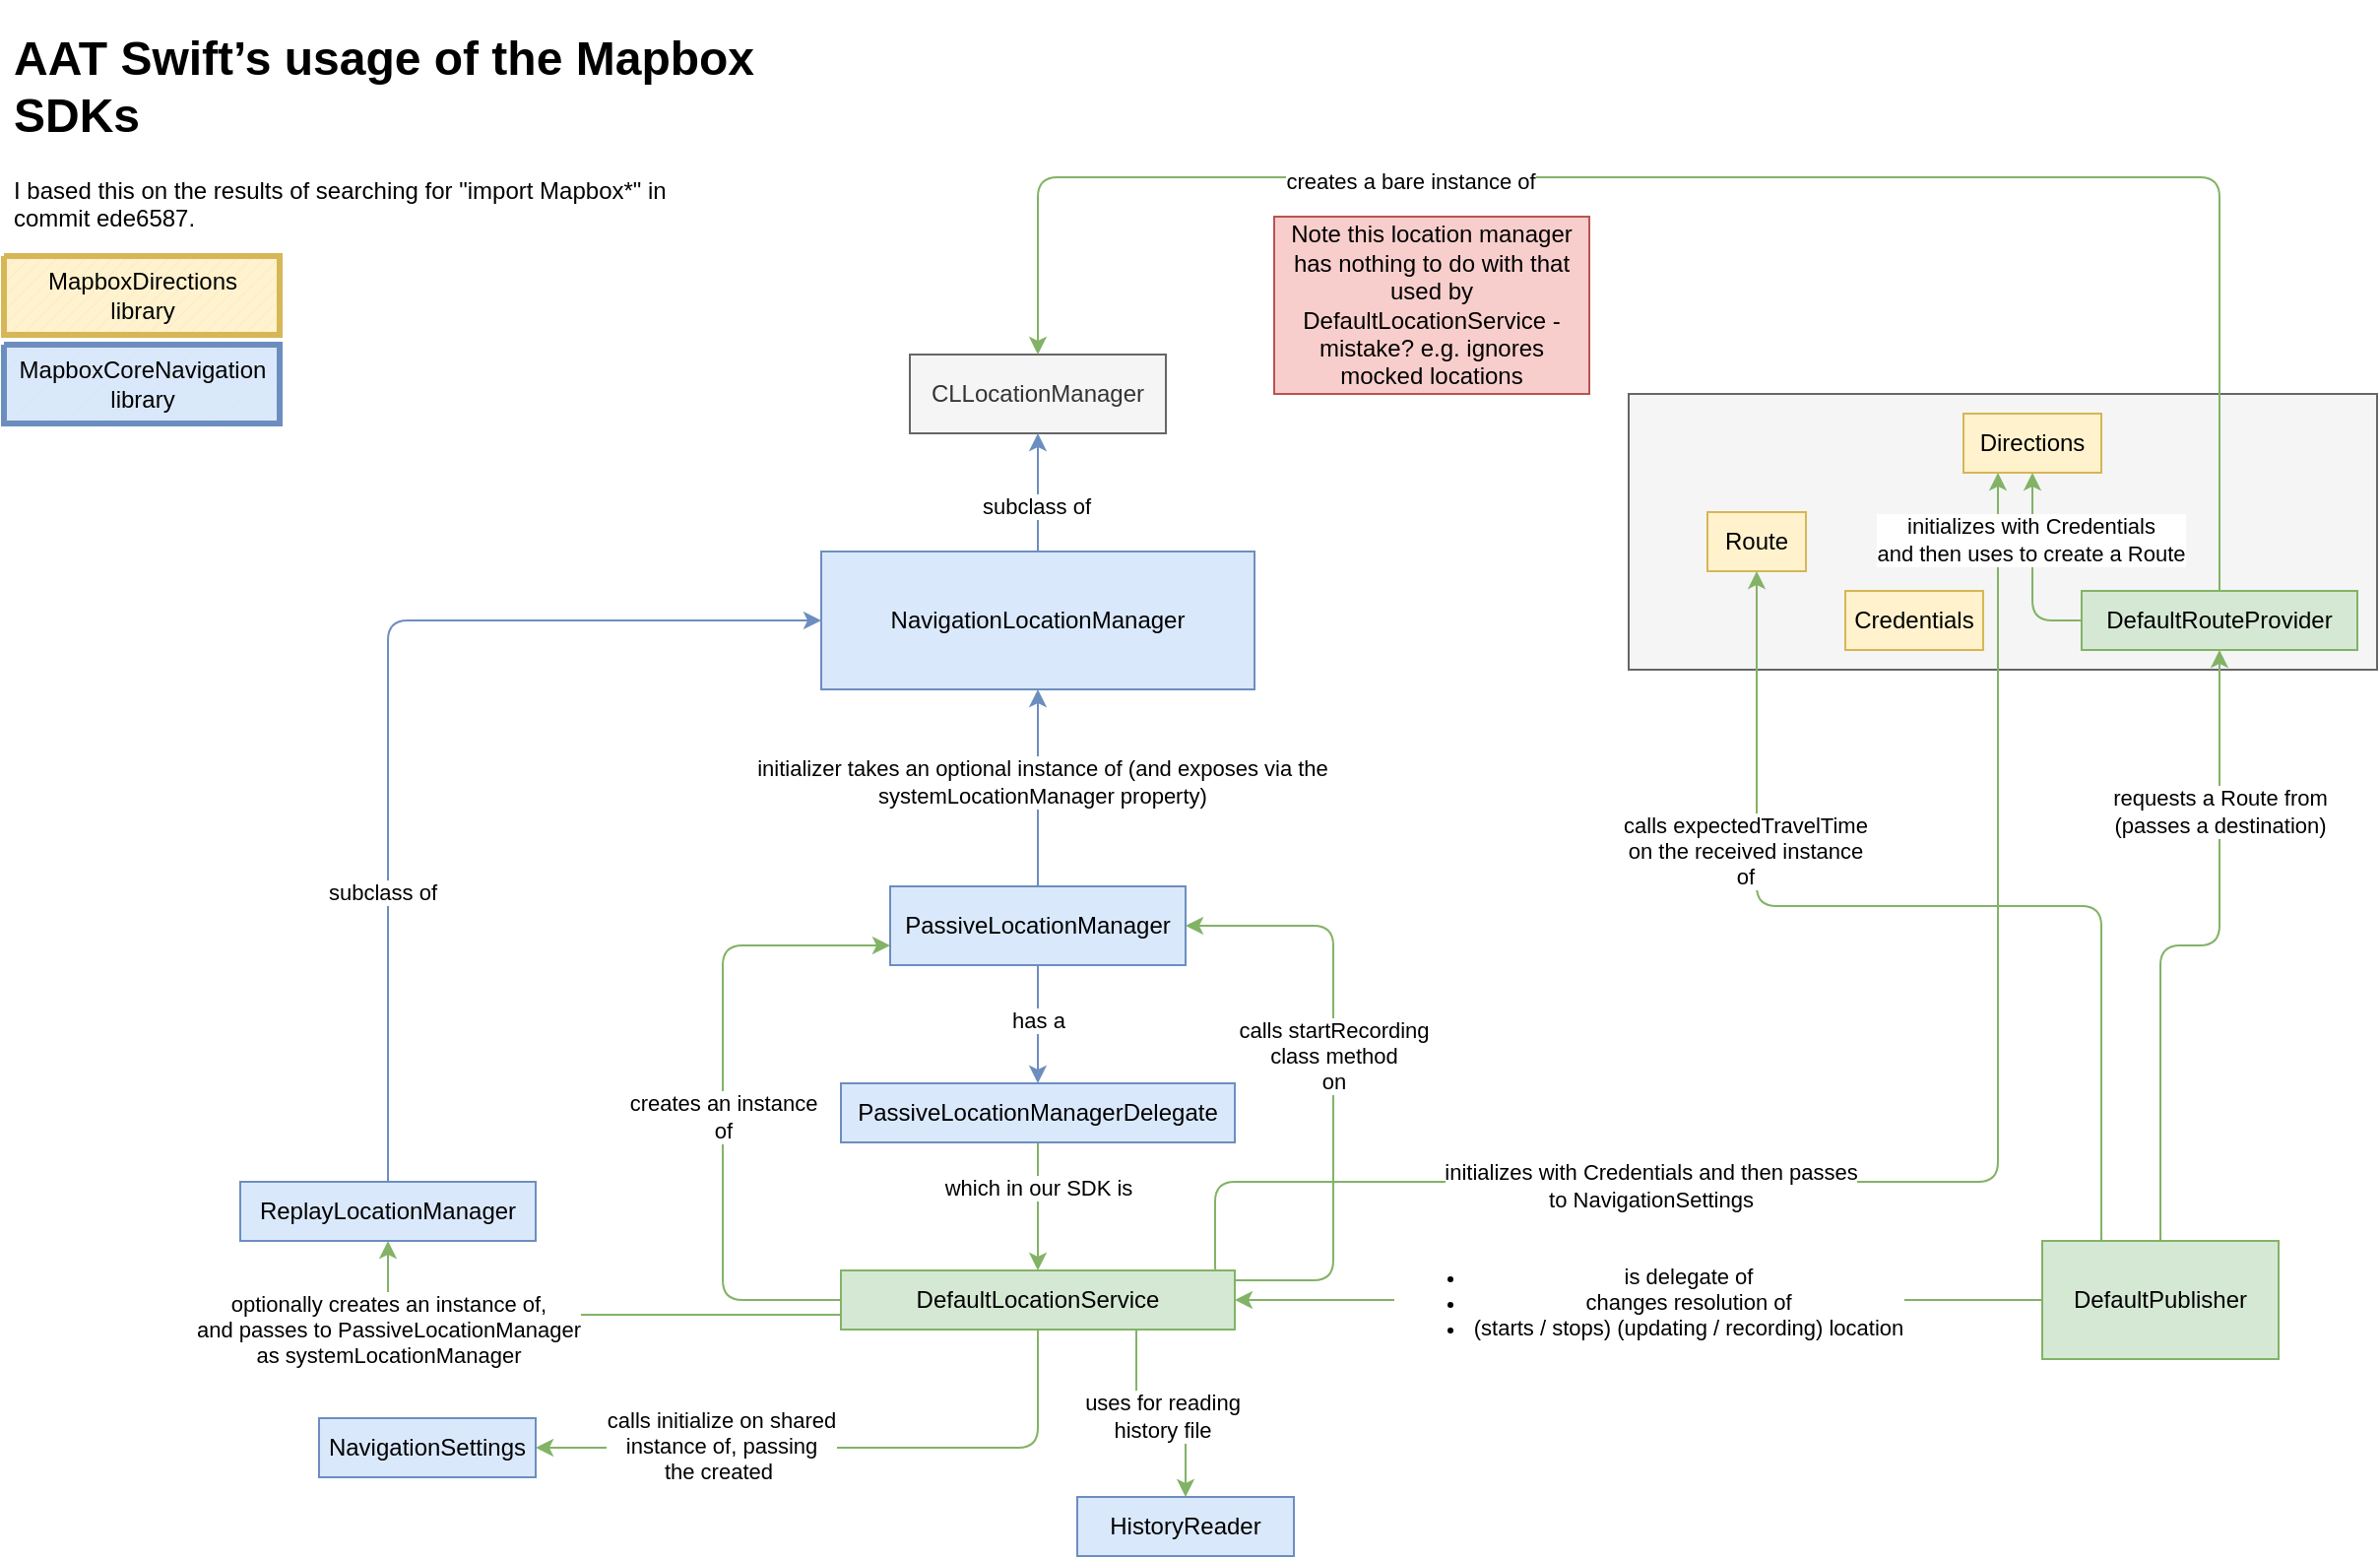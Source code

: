 <mxfile version="20.6.0" type="github">
  <diagram id="E6CHQcK8GbVTqyjpowNV" name="Page-1">
    <mxGraphModel dx="1198" dy="844" grid="1" gridSize="10" guides="1" tooltips="1" connect="1" arrows="1" fold="1" page="1" pageScale="1" pageWidth="1600" pageHeight="900" math="0" shadow="0">
      <root>
        <mxCell id="0" />
        <mxCell id="1" parent="0" />
        <mxCell id="musfPDqjqH2CiOjsmTJm-56" value="" style="rounded=0;whiteSpace=wrap;html=1;strokeWidth=1;fillColor=#f5f5f5;fontColor=#333333;strokeColor=#666666;" vertex="1" parent="1">
          <mxGeometry x="835" y="200" width="380" height="140" as="geometry" />
        </mxCell>
        <mxCell id="FOhgmxJPTKpgbxPE0luF-11" style="edgeStyle=orthogonalEdgeStyle;rounded=0;orthogonalLoop=1;jettySize=auto;html=1;exitX=0.5;exitY=1;exitDx=0;exitDy=0;entryX=0.5;entryY=0;entryDx=0;entryDy=0;fillColor=#dae8fc;strokeColor=#6c8ebf;" parent="1" source="FOhgmxJPTKpgbxPE0luF-1" target="FOhgmxJPTKpgbxPE0luF-9" edge="1">
          <mxGeometry relative="1" as="geometry" />
        </mxCell>
        <mxCell id="FOhgmxJPTKpgbxPE0luF-12" value="has a" style="edgeLabel;html=1;align=center;verticalAlign=middle;resizable=0;points=[];rounded=0;" parent="FOhgmxJPTKpgbxPE0luF-11" vertex="1" connectable="0">
          <mxGeometry x="-0.074" relative="1" as="geometry">
            <mxPoint as="offset" />
          </mxGeometry>
        </mxCell>
        <mxCell id="FOhgmxJPTKpgbxPE0luF-15" style="edgeStyle=orthogonalEdgeStyle;rounded=0;orthogonalLoop=1;jettySize=auto;html=1;exitX=0.5;exitY=0;exitDx=0;exitDy=0;fillColor=#dae8fc;strokeColor=#6c8ebf;" parent="1" source="FOhgmxJPTKpgbxPE0luF-1" target="FOhgmxJPTKpgbxPE0luF-14" edge="1">
          <mxGeometry relative="1" as="geometry" />
        </mxCell>
        <mxCell id="FOhgmxJPTKpgbxPE0luF-16" value="initializer takes an optional instance of (and exposes via the&lt;br&gt;systemLocationManager property)" style="edgeLabel;html=1;align=center;verticalAlign=middle;resizable=0;points=[];rounded=0;" parent="FOhgmxJPTKpgbxPE0luF-15" vertex="1" connectable="0">
          <mxGeometry x="0.059" y="-2" relative="1" as="geometry">
            <mxPoint as="offset" />
          </mxGeometry>
        </mxCell>
        <mxCell id="musfPDqjqH2CiOjsmTJm-11" style="edgeStyle=orthogonalEdgeStyle;orthogonalLoop=1;jettySize=auto;html=1;exitX=0;exitY=0.75;exitDx=0;exitDy=0;entryX=0;entryY=0.5;entryDx=0;entryDy=0;fillColor=#d5e8d4;strokeColor=#82b366;startArrow=classic;startFill=1;endArrow=none;endFill=0;" edge="1" parent="1" source="FOhgmxJPTKpgbxPE0luF-1" target="FOhgmxJPTKpgbxPE0luF-20">
          <mxGeometry relative="1" as="geometry">
            <Array as="points">
              <mxPoint x="375" y="480" />
              <mxPoint x="375" y="660" />
            </Array>
          </mxGeometry>
        </mxCell>
        <mxCell id="musfPDqjqH2CiOjsmTJm-12" value="creates an instance&lt;br&gt;of" style="edgeLabel;html=1;align=center;verticalAlign=middle;resizable=0;points=[];" vertex="1" connectable="0" parent="musfPDqjqH2CiOjsmTJm-11">
          <mxGeometry x="0.059" relative="1" as="geometry">
            <mxPoint as="offset" />
          </mxGeometry>
        </mxCell>
        <mxCell id="FOhgmxJPTKpgbxPE0luF-1" value="PassiveLocationManager" style="rounded=0;whiteSpace=wrap;html=1;fillColor=#dae8fc;strokeColor=#6c8ebf;" parent="1" vertex="1">
          <mxGeometry x="460" y="450" width="150" height="40" as="geometry" />
        </mxCell>
        <mxCell id="FOhgmxJPTKpgbxPE0luF-6" value="MapboxCoreNavigation&lt;br&gt;library" style="verticalLabelPosition=middle;verticalAlign=middle;html=1;shape=mxgraph.basic.patternFillRect;fillStyle=diag;step=5;fillStrokeWidth=0.2;fillStrokeColor=#dddddd;labelPosition=center;align=center;rounded=0;fillColor=#dae8fc;strokeColor=#6c8ebf;gradientColor=none;strokeWidth=3;" parent="1" vertex="1">
          <mxGeometry x="10" y="175" width="140" height="40" as="geometry" />
        </mxCell>
        <mxCell id="FOhgmxJPTKpgbxPE0luF-21" style="edgeStyle=orthogonalEdgeStyle;rounded=0;orthogonalLoop=1;jettySize=auto;html=1;exitX=0.5;exitY=1;exitDx=0;exitDy=0;fillColor=#d5e8d4;strokeColor=#82b366;" parent="1" source="FOhgmxJPTKpgbxPE0luF-9" target="FOhgmxJPTKpgbxPE0luF-20" edge="1">
          <mxGeometry relative="1" as="geometry" />
        </mxCell>
        <mxCell id="FOhgmxJPTKpgbxPE0luF-22" value="which in our SDK is" style="edgeLabel;html=1;align=center;verticalAlign=middle;resizable=0;points=[];rounded=0;" parent="FOhgmxJPTKpgbxPE0luF-21" vertex="1" connectable="0">
          <mxGeometry x="-0.292" relative="1" as="geometry">
            <mxPoint as="offset" />
          </mxGeometry>
        </mxCell>
        <mxCell id="FOhgmxJPTKpgbxPE0luF-9" value="PassiveLocationManagerDelegate" style="rounded=0;whiteSpace=wrap;html=1;fillColor=#dae8fc;strokeColor=#6c8ebf;" parent="1" vertex="1">
          <mxGeometry x="435" y="550" width="200" height="30" as="geometry" />
        </mxCell>
        <mxCell id="FOhgmxJPTKpgbxPE0luF-13" value="CLLocationManager" style="rounded=0;whiteSpace=wrap;html=1;fillColor=#f5f5f5;fontColor=#333333;strokeColor=#666666;" parent="1" vertex="1">
          <mxGeometry x="470" y="180" width="130" height="40" as="geometry" />
        </mxCell>
        <mxCell id="FOhgmxJPTKpgbxPE0luF-23" style="edgeStyle=orthogonalEdgeStyle;rounded=0;orthogonalLoop=1;jettySize=auto;html=1;exitX=0.5;exitY=0;exitDx=0;exitDy=0;entryX=0.5;entryY=1;entryDx=0;entryDy=0;fillColor=#dae8fc;strokeColor=#6c8ebf;" parent="1" source="FOhgmxJPTKpgbxPE0luF-14" target="FOhgmxJPTKpgbxPE0luF-13" edge="1">
          <mxGeometry relative="1" as="geometry" />
        </mxCell>
        <mxCell id="FOhgmxJPTKpgbxPE0luF-24" value="subclass of" style="edgeLabel;html=1;align=center;verticalAlign=middle;resizable=0;points=[];rounded=0;" parent="FOhgmxJPTKpgbxPE0luF-23" vertex="1" connectable="0">
          <mxGeometry x="-0.231" y="1" relative="1" as="geometry">
            <mxPoint as="offset" />
          </mxGeometry>
        </mxCell>
        <mxCell id="FOhgmxJPTKpgbxPE0luF-14" value="NavigationLocationManager" style="rounded=0;whiteSpace=wrap;html=1;fillColor=#dae8fc;strokeColor=#6c8ebf;" parent="1" vertex="1">
          <mxGeometry x="425" y="280" width="220" height="70" as="geometry" />
        </mxCell>
        <mxCell id="musfPDqjqH2CiOjsmTJm-66" style="edgeStyle=orthogonalEdgeStyle;rounded=1;orthogonalLoop=1;jettySize=auto;html=1;exitX=0.5;exitY=1;exitDx=0;exitDy=0;entryX=1;entryY=0.5;entryDx=0;entryDy=0;startArrow=none;startFill=0;endArrow=classic;endFill=1;fillColor=#d5e8d4;strokeColor=#82b366;" edge="1" parent="1" source="FOhgmxJPTKpgbxPE0luF-20" target="musfPDqjqH2CiOjsmTJm-63">
          <mxGeometry relative="1" as="geometry" />
        </mxCell>
        <mxCell id="musfPDqjqH2CiOjsmTJm-67" value="calls initialize on shared&lt;br&gt;instance of, passing&lt;br&gt;the created&amp;nbsp;" style="edgeLabel;html=1;align=center;verticalAlign=middle;resizable=0;points=[];" vertex="1" connectable="0" parent="musfPDqjqH2CiOjsmTJm-66">
          <mxGeometry x="0.403" y="-1" relative="1" as="geometry">
            <mxPoint as="offset" />
          </mxGeometry>
        </mxCell>
        <mxCell id="musfPDqjqH2CiOjsmTJm-71" style="edgeStyle=orthogonalEdgeStyle;rounded=1;orthogonalLoop=1;jettySize=auto;html=1;exitX=0.75;exitY=0;exitDx=0;exitDy=0;entryX=1;entryY=0.5;entryDx=0;entryDy=0;startArrow=none;startFill=0;endArrow=classic;endFill=1;fillColor=#d5e8d4;strokeColor=#82b366;" edge="1" parent="1" source="FOhgmxJPTKpgbxPE0luF-20" target="FOhgmxJPTKpgbxPE0luF-1">
          <mxGeometry relative="1" as="geometry">
            <Array as="points">
              <mxPoint x="585" y="650" />
              <mxPoint x="685" y="650" />
              <mxPoint x="685" y="470" />
            </Array>
          </mxGeometry>
        </mxCell>
        <mxCell id="musfPDqjqH2CiOjsmTJm-72" value="calls startRecording&lt;br&gt;class method&lt;br&gt;on" style="edgeLabel;html=1;align=center;verticalAlign=middle;resizable=0;points=[];" vertex="1" connectable="0" parent="musfPDqjqH2CiOjsmTJm-71">
          <mxGeometry x="0.22" relative="1" as="geometry">
            <mxPoint as="offset" />
          </mxGeometry>
        </mxCell>
        <mxCell id="musfPDqjqH2CiOjsmTJm-73" style="edgeStyle=orthogonalEdgeStyle;rounded=1;orthogonalLoop=1;jettySize=auto;html=1;exitX=0.75;exitY=1;exitDx=0;exitDy=0;startArrow=none;startFill=0;endArrow=classic;endFill=1;fillColor=#d5e8d4;strokeColor=#82b366;" edge="1" parent="1" source="FOhgmxJPTKpgbxPE0luF-20" target="musfPDqjqH2CiOjsmTJm-69">
          <mxGeometry relative="1" as="geometry" />
        </mxCell>
        <mxCell id="musfPDqjqH2CiOjsmTJm-74" value="uses for reading&lt;br&gt;history file" style="edgeLabel;html=1;align=center;verticalAlign=middle;resizable=0;points=[];" vertex="1" connectable="0" parent="musfPDqjqH2CiOjsmTJm-73">
          <mxGeometry x="0.002" y="-1" relative="1" as="geometry">
            <mxPoint as="offset" />
          </mxGeometry>
        </mxCell>
        <mxCell id="musfPDqjqH2CiOjsmTJm-79" style="edgeStyle=orthogonalEdgeStyle;rounded=1;orthogonalLoop=1;jettySize=auto;html=1;exitX=1;exitY=0.25;exitDx=0;exitDy=0;entryX=0.25;entryY=1;entryDx=0;entryDy=0;startArrow=none;startFill=0;endArrow=classic;endFill=1;fillColor=#d5e8d4;strokeColor=#82b366;" edge="1" parent="1" source="FOhgmxJPTKpgbxPE0luF-20" target="musfPDqjqH2CiOjsmTJm-10">
          <mxGeometry relative="1" as="geometry">
            <Array as="points">
              <mxPoint x="625" y="653" />
              <mxPoint x="625" y="600" />
              <mxPoint x="1023" y="600" />
            </Array>
          </mxGeometry>
        </mxCell>
        <mxCell id="musfPDqjqH2CiOjsmTJm-80" value="initializes with Credentials and then passes&lt;br&gt;to NavigationSettings" style="edgeLabel;html=1;align=center;verticalAlign=middle;resizable=0;points=[];" vertex="1" connectable="0" parent="musfPDqjqH2CiOjsmTJm-79">
          <mxGeometry x="-0.31" y="-2" relative="1" as="geometry">
            <mxPoint as="offset" />
          </mxGeometry>
        </mxCell>
        <mxCell id="musfPDqjqH2CiOjsmTJm-98" style="edgeStyle=orthogonalEdgeStyle;rounded=1;orthogonalLoop=1;jettySize=auto;html=1;exitX=0;exitY=0.75;exitDx=0;exitDy=0;entryX=0.5;entryY=1;entryDx=0;entryDy=0;startArrow=none;startFill=0;endArrow=classic;endFill=1;fillColor=#d5e8d4;strokeColor=#82b366;" edge="1" parent="1" source="FOhgmxJPTKpgbxPE0luF-20" target="musfPDqjqH2CiOjsmTJm-68">
          <mxGeometry relative="1" as="geometry" />
        </mxCell>
        <mxCell id="musfPDqjqH2CiOjsmTJm-99" value="optionally creates an instance of,&lt;br&gt;and passes to PassiveLocationManager&lt;br&gt;as systemLocationManager" style="edgeLabel;html=1;align=center;verticalAlign=middle;resizable=0;points=[];" vertex="1" connectable="0" parent="musfPDqjqH2CiOjsmTJm-98">
          <mxGeometry x="0.355" y="1" relative="1" as="geometry">
            <mxPoint x="-49" y="6" as="offset" />
          </mxGeometry>
        </mxCell>
        <mxCell id="FOhgmxJPTKpgbxPE0luF-20" value="DefaultLocationService" style="rounded=0;whiteSpace=wrap;html=1;fillColor=#d5e8d4;strokeColor=#82b366;" parent="1" vertex="1">
          <mxGeometry x="435" y="645" width="200" height="30" as="geometry" />
        </mxCell>
        <mxCell id="musfPDqjqH2CiOjsmTJm-15" style="edgeStyle=orthogonalEdgeStyle;orthogonalLoop=1;jettySize=auto;html=1;exitX=0;exitY=0.5;exitDx=0;exitDy=0;entryX=0.5;entryY=1;entryDx=0;entryDy=0;fillColor=#d5e8d4;strokeColor=#82b366;" edge="1" parent="1" source="musfPDqjqH2CiOjsmTJm-7" target="musfPDqjqH2CiOjsmTJm-10">
          <mxGeometry relative="1" as="geometry" />
        </mxCell>
        <mxCell id="musfPDqjqH2CiOjsmTJm-16" value="initializes with Credentials&lt;br&gt;and then uses to create a Route" style="edgeLabel;html=1;align=center;verticalAlign=middle;resizable=0;points=[];" vertex="1" connectable="0" parent="musfPDqjqH2CiOjsmTJm-15">
          <mxGeometry x="0.326" y="1" relative="1" as="geometry">
            <mxPoint as="offset" />
          </mxGeometry>
        </mxCell>
        <mxCell id="musfPDqjqH2CiOjsmTJm-17" style="edgeStyle=orthogonalEdgeStyle;orthogonalLoop=1;jettySize=auto;html=1;exitX=0.5;exitY=0;exitDx=0;exitDy=0;entryX=0.5;entryY=0;entryDx=0;entryDy=0;fillColor=#d5e8d4;strokeColor=#82b366;" edge="1" parent="1" source="musfPDqjqH2CiOjsmTJm-7" target="FOhgmxJPTKpgbxPE0luF-13">
          <mxGeometry relative="1" as="geometry">
            <Array as="points">
              <mxPoint x="1135" y="90" />
              <mxPoint x="535" y="90" />
            </Array>
          </mxGeometry>
        </mxCell>
        <mxCell id="musfPDqjqH2CiOjsmTJm-18" value="creates a bare instance of" style="edgeLabel;html=1;align=center;verticalAlign=middle;resizable=0;points=[];" vertex="1" connectable="0" parent="musfPDqjqH2CiOjsmTJm-17">
          <mxGeometry x="0.38" y="2" relative="1" as="geometry">
            <mxPoint as="offset" />
          </mxGeometry>
        </mxCell>
        <mxCell id="musfPDqjqH2CiOjsmTJm-7" value="DefaultRouteProvider" style="rounded=0;whiteSpace=wrap;html=1;fillColor=#d5e8d4;strokeColor=#82b366;" vertex="1" parent="1">
          <mxGeometry x="1065" y="300" width="140" height="30" as="geometry" />
        </mxCell>
        <mxCell id="musfPDqjqH2CiOjsmTJm-8" value="MapboxDirections&lt;br&gt;library" style="verticalLabelPosition=middle;verticalAlign=middle;html=1;shape=mxgraph.basic.patternFillRect;fillStyle=diag;step=5;fillStrokeWidth=0.2;fillStrokeColor=#dddddd;labelPosition=center;align=center;rounded=0;fillColor=#fff2cc;strokeColor=#d6b656;strokeWidth=3;" vertex="1" parent="1">
          <mxGeometry x="10" y="130" width="140" height="40" as="geometry" />
        </mxCell>
        <mxCell id="musfPDqjqH2CiOjsmTJm-9" value="&lt;h1&gt;AAT Swift’s usage of the Mapbox SDKs&lt;/h1&gt;&lt;p&gt;I based this on the results of searching for &quot;import Mapbox*&quot; in commit&amp;nbsp;ede6587.&lt;/p&gt;" style="text;html=1;strokeColor=none;fillColor=none;spacing=5;spacingTop=-20;whiteSpace=wrap;overflow=hidden;rounded=0;strokeWidth=3;" vertex="1" parent="1">
          <mxGeometry x="10" y="10" width="390" height="120" as="geometry" />
        </mxCell>
        <mxCell id="musfPDqjqH2CiOjsmTJm-10" value="Directions" style="rounded=0;whiteSpace=wrap;html=1;fillColor=#fff2cc;strokeColor=#d6b656;" vertex="1" parent="1">
          <mxGeometry x="1005" y="210" width="70" height="30" as="geometry" />
        </mxCell>
        <mxCell id="musfPDqjqH2CiOjsmTJm-51" value="Route" style="rounded=0;whiteSpace=wrap;html=1;fillColor=#fff2cc;strokeColor=#d6b656;" vertex="1" parent="1">
          <mxGeometry x="875" y="260" width="50" height="30" as="geometry" />
        </mxCell>
        <mxCell id="musfPDqjqH2CiOjsmTJm-57" value="Note this location manager has nothing to do with that used by DefaultLocationService - mistake? e.g. ignores mocked locations" style="rounded=0;whiteSpace=wrap;html=1;strokeWidth=1;fillColor=#f8cecc;strokeColor=#b85450;" vertex="1" parent="1">
          <mxGeometry x="655" y="110" width="160" height="90" as="geometry" />
        </mxCell>
        <mxCell id="musfPDqjqH2CiOjsmTJm-58" value="Credentials" style="rounded=0;whiteSpace=wrap;html=1;fillColor=#fff2cc;strokeColor=#d6b656;" vertex="1" parent="1">
          <mxGeometry x="945" y="300" width="70" height="30" as="geometry" />
        </mxCell>
        <mxCell id="musfPDqjqH2CiOjsmTJm-63" value="NavigationSettings" style="rounded=0;whiteSpace=wrap;html=1;fillColor=#dae8fc;strokeColor=#6c8ebf;" vertex="1" parent="1">
          <mxGeometry x="170" y="720" width="110" height="30" as="geometry" />
        </mxCell>
        <mxCell id="musfPDqjqH2CiOjsmTJm-96" style="edgeStyle=orthogonalEdgeStyle;rounded=1;orthogonalLoop=1;jettySize=auto;html=1;exitX=0.5;exitY=0;exitDx=0;exitDy=0;entryX=0;entryY=0.5;entryDx=0;entryDy=0;startArrow=none;startFill=0;endArrow=classic;endFill=1;fillColor=#dae8fc;strokeColor=#6c8ebf;" edge="1" parent="1" source="musfPDqjqH2CiOjsmTJm-68" target="FOhgmxJPTKpgbxPE0luF-14">
          <mxGeometry relative="1" as="geometry" />
        </mxCell>
        <mxCell id="musfPDqjqH2CiOjsmTJm-97" value="subclass of" style="edgeLabel;html=1;align=center;verticalAlign=middle;resizable=0;points=[];" vertex="1" connectable="0" parent="musfPDqjqH2CiOjsmTJm-96">
          <mxGeometry x="-0.418" y="3" relative="1" as="geometry">
            <mxPoint as="offset" />
          </mxGeometry>
        </mxCell>
        <mxCell id="musfPDqjqH2CiOjsmTJm-68" value="ReplayLocationManager" style="rounded=0;whiteSpace=wrap;html=1;fillColor=#dae8fc;strokeColor=#6c8ebf;" vertex="1" parent="1">
          <mxGeometry x="130" y="600" width="150" height="30" as="geometry" />
        </mxCell>
        <mxCell id="musfPDqjqH2CiOjsmTJm-69" value="HistoryReader" style="rounded=0;whiteSpace=wrap;html=1;fillColor=#dae8fc;strokeColor=#6c8ebf;" vertex="1" parent="1">
          <mxGeometry x="555" y="760" width="110" height="30" as="geometry" />
        </mxCell>
        <mxCell id="musfPDqjqH2CiOjsmTJm-90" style="edgeStyle=orthogonalEdgeStyle;rounded=1;orthogonalLoop=1;jettySize=auto;html=1;exitX=0.25;exitY=0;exitDx=0;exitDy=0;entryX=0.5;entryY=1;entryDx=0;entryDy=0;startArrow=none;startFill=0;endArrow=classic;endFill=1;fillColor=#d5e8d4;strokeColor=#82b366;" edge="1" parent="1" source="musfPDqjqH2CiOjsmTJm-87" target="musfPDqjqH2CiOjsmTJm-51">
          <mxGeometry relative="1" as="geometry" />
        </mxCell>
        <mxCell id="musfPDqjqH2CiOjsmTJm-91" value="calls expectedTravelTime&lt;br&gt;on the received instance&lt;br&gt;of" style="edgeLabel;html=1;align=center;verticalAlign=middle;resizable=0;points=[];" vertex="1" connectable="0" parent="musfPDqjqH2CiOjsmTJm-90">
          <mxGeometry x="0.156" y="1" relative="1" as="geometry">
            <mxPoint x="-54" y="-29" as="offset" />
          </mxGeometry>
        </mxCell>
        <mxCell id="musfPDqjqH2CiOjsmTJm-92" style="edgeStyle=orthogonalEdgeStyle;rounded=1;orthogonalLoop=1;jettySize=auto;html=1;exitX=0.5;exitY=0;exitDx=0;exitDy=0;entryX=0.5;entryY=1;entryDx=0;entryDy=0;startArrow=none;startFill=0;endArrow=classic;endFill=1;fillColor=#d5e8d4;strokeColor=#82b366;" edge="1" parent="1" source="musfPDqjqH2CiOjsmTJm-87" target="musfPDqjqH2CiOjsmTJm-7">
          <mxGeometry relative="1" as="geometry" />
        </mxCell>
        <mxCell id="musfPDqjqH2CiOjsmTJm-93" value="requests a Route from&lt;br&gt;(passes a destination)" style="edgeLabel;html=1;align=center;verticalAlign=middle;resizable=0;points=[];" vertex="1" connectable="0" parent="musfPDqjqH2CiOjsmTJm-92">
          <mxGeometry x="0.504" relative="1" as="geometry">
            <mxPoint as="offset" />
          </mxGeometry>
        </mxCell>
        <mxCell id="musfPDqjqH2CiOjsmTJm-94" style="edgeStyle=orthogonalEdgeStyle;rounded=1;orthogonalLoop=1;jettySize=auto;html=1;exitX=0;exitY=0.5;exitDx=0;exitDy=0;startArrow=none;startFill=0;endArrow=classic;endFill=1;fillColor=#d5e8d4;strokeColor=#82b366;" edge="1" parent="1" source="musfPDqjqH2CiOjsmTJm-87" target="FOhgmxJPTKpgbxPE0luF-20">
          <mxGeometry relative="1" as="geometry" />
        </mxCell>
        <mxCell id="musfPDqjqH2CiOjsmTJm-95" value="&lt;ul&gt;&lt;li&gt;is delegate of&lt;/li&gt;&lt;li&gt;changes resolution of&lt;br&gt;&lt;/li&gt;&lt;li&gt;(starts / stops) (updating / recording) location&lt;/li&gt;&lt;/ul&gt;" style="edgeLabel;html=1;align=center;verticalAlign=middle;resizable=0;points=[];labelBackgroundColor=default;" vertex="1" connectable="0" parent="musfPDqjqH2CiOjsmTJm-94">
          <mxGeometry x="0.172" y="1" relative="1" as="geometry">
            <mxPoint x="40" as="offset" />
          </mxGeometry>
        </mxCell>
        <mxCell id="musfPDqjqH2CiOjsmTJm-87" value="DefaultPublisher" style="rounded=0;whiteSpace=wrap;html=1;fillColor=#d5e8d4;strokeColor=#82b366;" vertex="1" parent="1">
          <mxGeometry x="1045" y="630" width="120" height="60" as="geometry" />
        </mxCell>
      </root>
    </mxGraphModel>
  </diagram>
</mxfile>
